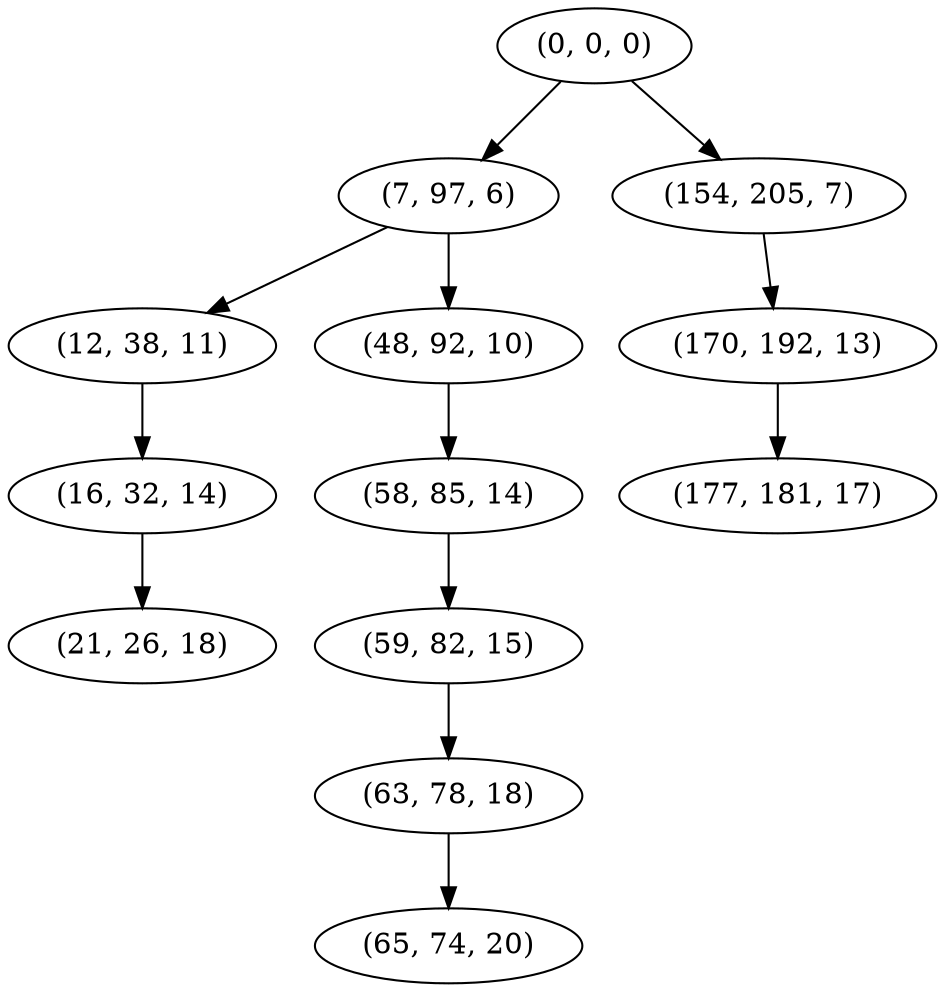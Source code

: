 digraph tree {
    "(0, 0, 0)";
    "(7, 97, 6)";
    "(12, 38, 11)";
    "(16, 32, 14)";
    "(21, 26, 18)";
    "(48, 92, 10)";
    "(58, 85, 14)";
    "(59, 82, 15)";
    "(63, 78, 18)";
    "(65, 74, 20)";
    "(154, 205, 7)";
    "(170, 192, 13)";
    "(177, 181, 17)";
    "(0, 0, 0)" -> "(7, 97, 6)";
    "(0, 0, 0)" -> "(154, 205, 7)";
    "(7, 97, 6)" -> "(12, 38, 11)";
    "(7, 97, 6)" -> "(48, 92, 10)";
    "(12, 38, 11)" -> "(16, 32, 14)";
    "(16, 32, 14)" -> "(21, 26, 18)";
    "(48, 92, 10)" -> "(58, 85, 14)";
    "(58, 85, 14)" -> "(59, 82, 15)";
    "(59, 82, 15)" -> "(63, 78, 18)";
    "(63, 78, 18)" -> "(65, 74, 20)";
    "(154, 205, 7)" -> "(170, 192, 13)";
    "(170, 192, 13)" -> "(177, 181, 17)";
}
